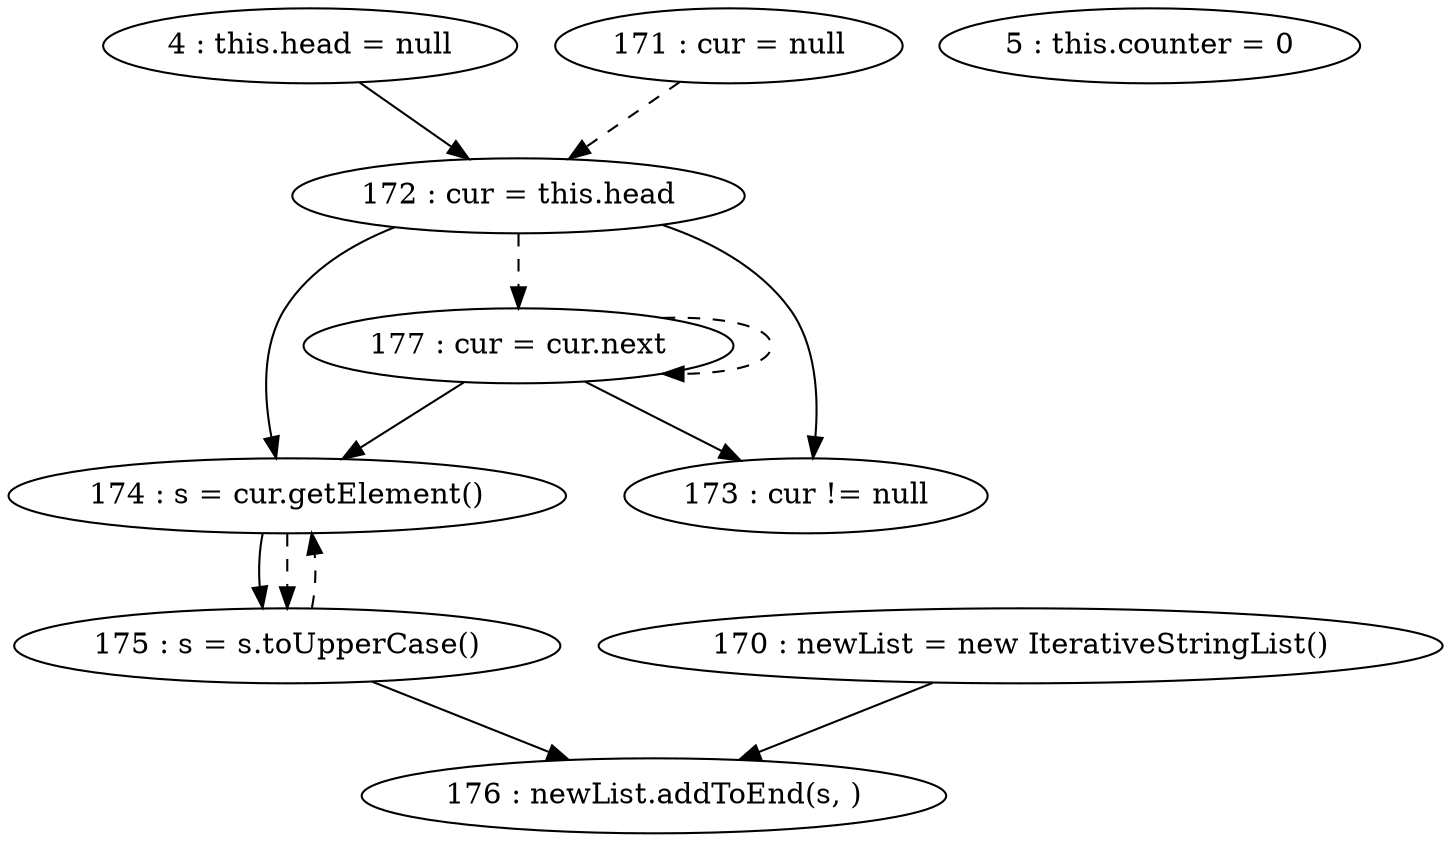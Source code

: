 digraph G {
"4 : this.head = null"
"4 : this.head = null" -> "172 : cur = this.head"
"5 : this.counter = 0"
"170 : newList = new IterativeStringList()"
"170 : newList = new IterativeStringList()" -> "176 : newList.addToEnd(s, )"
"171 : cur = null"
"171 : cur = null" -> "172 : cur = this.head" [style=dashed]
"172 : cur = this.head"
"172 : cur = this.head" -> "174 : s = cur.getElement()"
"172 : cur = this.head" -> "173 : cur != null"
"172 : cur = this.head" -> "177 : cur = cur.next" [style=dashed]
"173 : cur != null"
"174 : s = cur.getElement()"
"174 : s = cur.getElement()" -> "175 : s = s.toUpperCase()"
"174 : s = cur.getElement()" -> "175 : s = s.toUpperCase()" [style=dashed]
"175 : s = s.toUpperCase()"
"175 : s = s.toUpperCase()" -> "176 : newList.addToEnd(s, )"
"175 : s = s.toUpperCase()" -> "174 : s = cur.getElement()" [style=dashed]
"176 : newList.addToEnd(s, )"
"177 : cur = cur.next"
"177 : cur = cur.next" -> "174 : s = cur.getElement()"
"177 : cur = cur.next" -> "173 : cur != null"
"177 : cur = cur.next" -> "177 : cur = cur.next" [style=dashed]
"173 : cur != null"
}